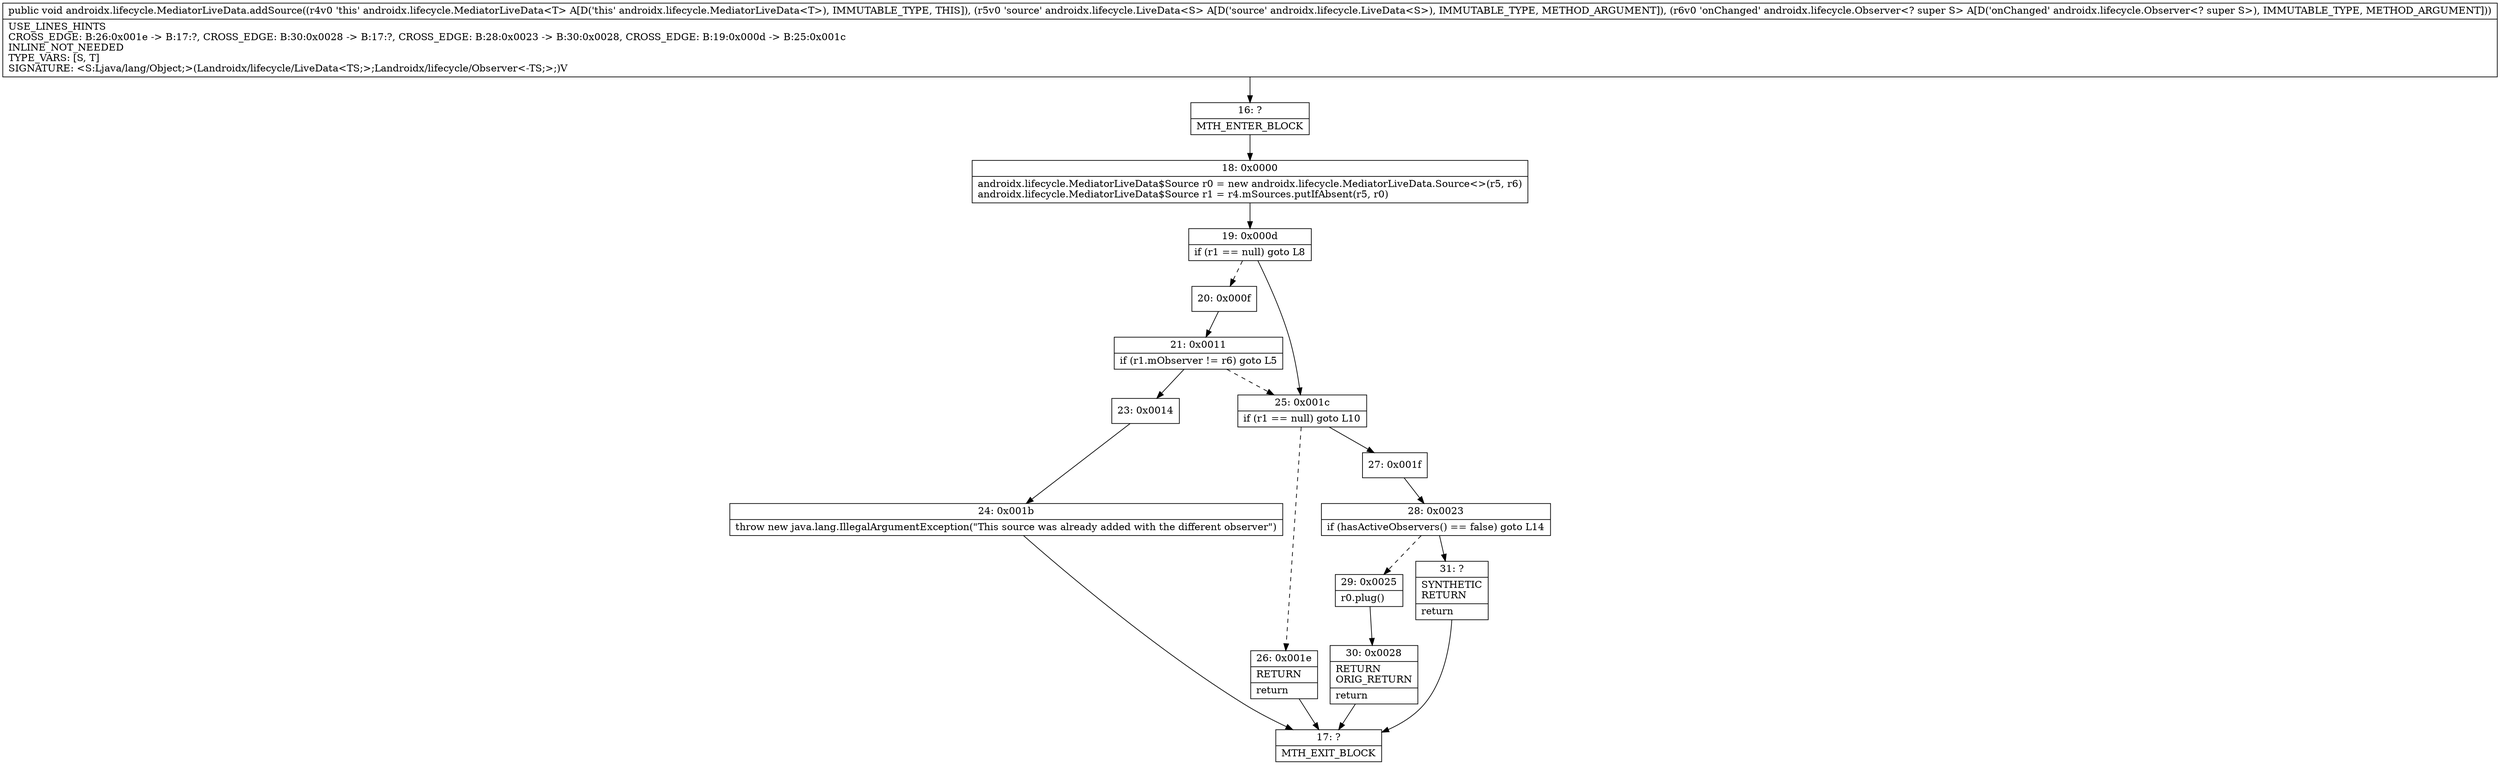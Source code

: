 digraph "CFG forandroidx.lifecycle.MediatorLiveData.addSource(Landroidx\/lifecycle\/LiveData;Landroidx\/lifecycle\/Observer;)V" {
Node_16 [shape=record,label="{16\:\ ?|MTH_ENTER_BLOCK\l}"];
Node_18 [shape=record,label="{18\:\ 0x0000|androidx.lifecycle.MediatorLiveData$Source r0 = new androidx.lifecycle.MediatorLiveData.Source\<\>(r5, r6)\landroidx.lifecycle.MediatorLiveData$Source r1 = r4.mSources.putIfAbsent(r5, r0)\l}"];
Node_19 [shape=record,label="{19\:\ 0x000d|if (r1 == null) goto L8\l}"];
Node_20 [shape=record,label="{20\:\ 0x000f}"];
Node_21 [shape=record,label="{21\:\ 0x0011|if (r1.mObserver != r6) goto L5\l}"];
Node_23 [shape=record,label="{23\:\ 0x0014}"];
Node_24 [shape=record,label="{24\:\ 0x001b|throw new java.lang.IllegalArgumentException(\"This source was already added with the different observer\")\l}"];
Node_17 [shape=record,label="{17\:\ ?|MTH_EXIT_BLOCK\l}"];
Node_25 [shape=record,label="{25\:\ 0x001c|if (r1 == null) goto L10\l}"];
Node_26 [shape=record,label="{26\:\ 0x001e|RETURN\l|return\l}"];
Node_27 [shape=record,label="{27\:\ 0x001f}"];
Node_28 [shape=record,label="{28\:\ 0x0023|if (hasActiveObservers() == false) goto L14\l}"];
Node_29 [shape=record,label="{29\:\ 0x0025|r0.plug()\l}"];
Node_30 [shape=record,label="{30\:\ 0x0028|RETURN\lORIG_RETURN\l|return\l}"];
Node_31 [shape=record,label="{31\:\ ?|SYNTHETIC\lRETURN\l|return\l}"];
MethodNode[shape=record,label="{public void androidx.lifecycle.MediatorLiveData.addSource((r4v0 'this' androidx.lifecycle.MediatorLiveData\<T\> A[D('this' androidx.lifecycle.MediatorLiveData\<T\>), IMMUTABLE_TYPE, THIS]), (r5v0 'source' androidx.lifecycle.LiveData\<S\> A[D('source' androidx.lifecycle.LiveData\<S\>), IMMUTABLE_TYPE, METHOD_ARGUMENT]), (r6v0 'onChanged' androidx.lifecycle.Observer\<? super S\> A[D('onChanged' androidx.lifecycle.Observer\<? super S\>), IMMUTABLE_TYPE, METHOD_ARGUMENT]))  | USE_LINES_HINTS\lCROSS_EDGE: B:26:0x001e \-\> B:17:?, CROSS_EDGE: B:30:0x0028 \-\> B:17:?, CROSS_EDGE: B:28:0x0023 \-\> B:30:0x0028, CROSS_EDGE: B:19:0x000d \-\> B:25:0x001c\lINLINE_NOT_NEEDED\lTYPE_VARS: [S, T]\lSIGNATURE: \<S:Ljava\/lang\/Object;\>(Landroidx\/lifecycle\/LiveData\<TS;\>;Landroidx\/lifecycle\/Observer\<\-TS;\>;)V\l}"];
MethodNode -> Node_16;Node_16 -> Node_18;
Node_18 -> Node_19;
Node_19 -> Node_20[style=dashed];
Node_19 -> Node_25;
Node_20 -> Node_21;
Node_21 -> Node_23;
Node_21 -> Node_25[style=dashed];
Node_23 -> Node_24;
Node_24 -> Node_17;
Node_25 -> Node_26[style=dashed];
Node_25 -> Node_27;
Node_26 -> Node_17;
Node_27 -> Node_28;
Node_28 -> Node_29[style=dashed];
Node_28 -> Node_31;
Node_29 -> Node_30;
Node_30 -> Node_17;
Node_31 -> Node_17;
}

